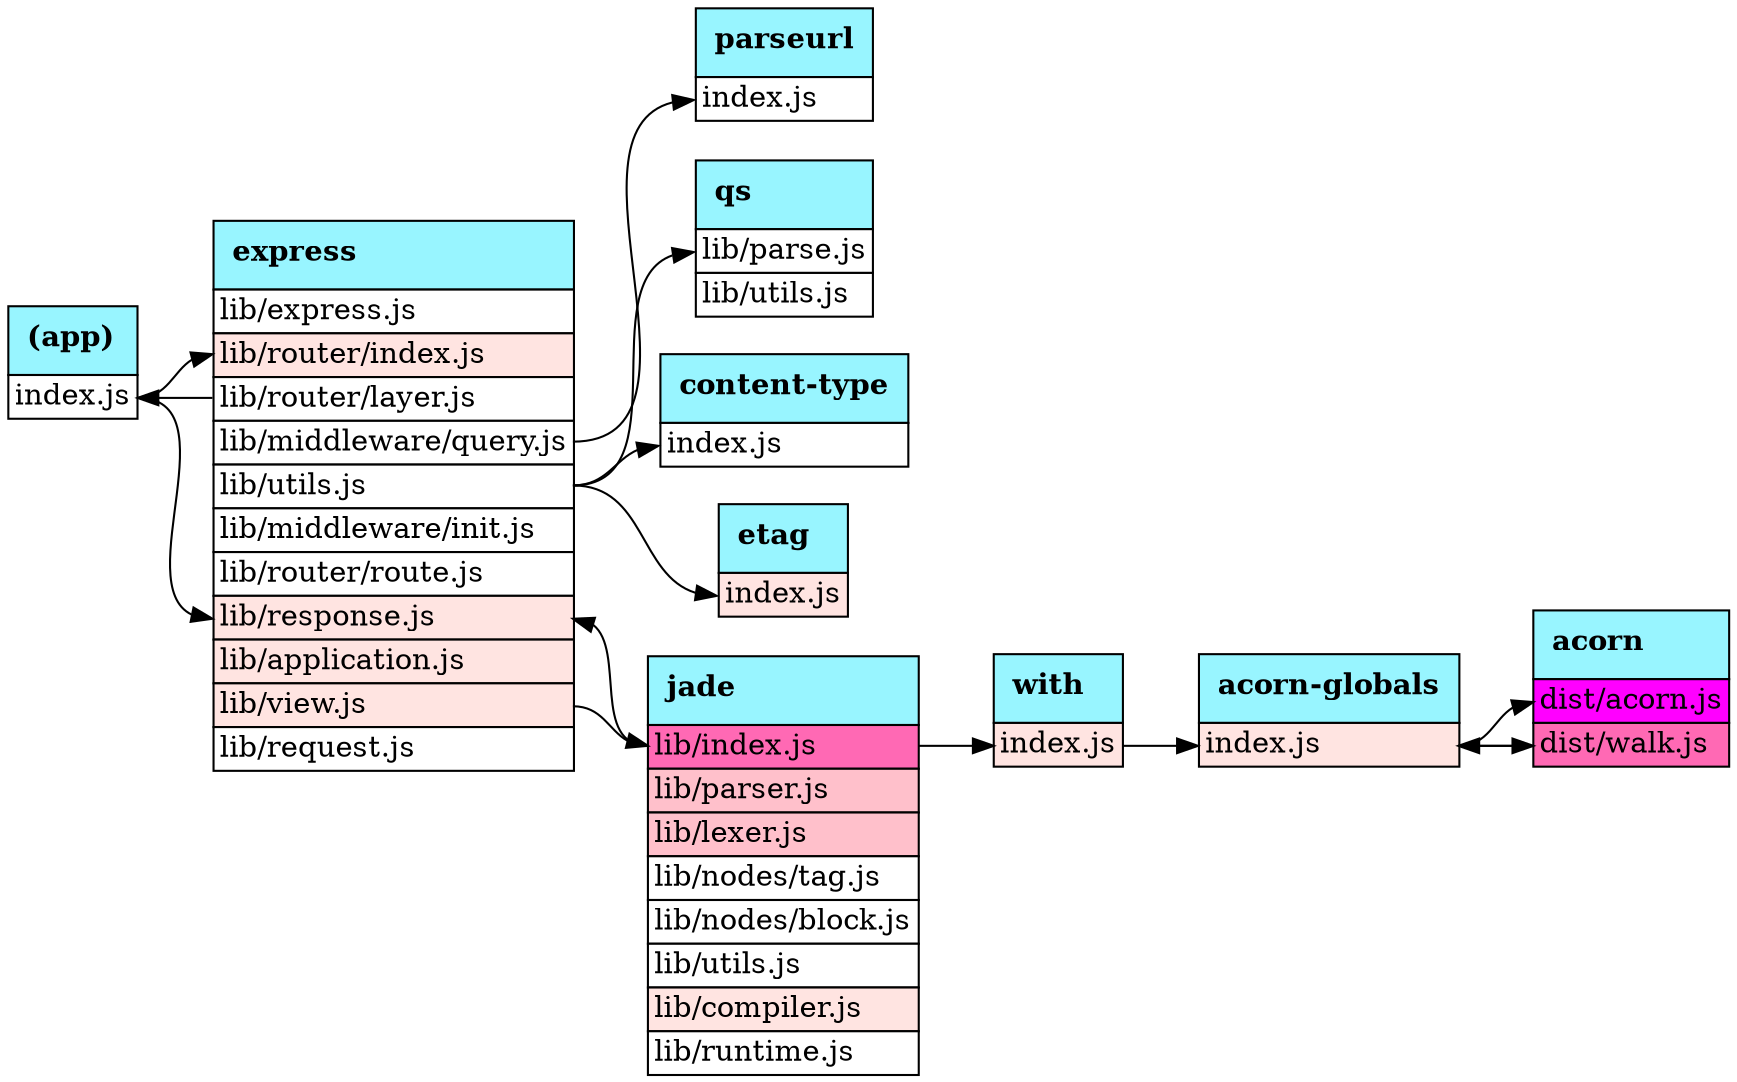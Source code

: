 digraph g {
    graph [
        rankdir = "LR"
    ];
    "(app)" [
        shape = "plain"
        label = <<table border="0" cellspacing="0">
<tr><td align="left" border="1" cellpadding="8" bgcolor="cadetblue1"><b>(app)</b></td></tr>
<tr><td port="index.js" align="left" border="1" bgcolor="white">index.js</td></tr>
</table>>
    ];
    "express" [
        shape = "plain"
        label = <<table border="0" cellspacing="0">
<tr><td align="left" border="1" cellpadding="8" bgcolor="cadetblue1"><b>express</b></td></tr>
<tr><td port="lib/express.js" align="left" border="1" bgcolor="white">lib/express.js</td></tr>
<tr><td port="lib/router/index.js" align="left" border="1" bgcolor="mistyrose">lib/router/index.js</td></tr>
<tr><td port="lib/router/layer.js" align="left" border="1" bgcolor="white">lib/router/layer.js</td></tr>
<tr><td port="lib/middleware/query.js" align="left" border="1" bgcolor="white">lib/middleware/query.js</td></tr>
<tr><td port="lib/utils.js" align="left" border="1" bgcolor="white">lib/utils.js</td></tr>
<tr><td port="lib/middleware/init.js" align="left" border="1" bgcolor="white">lib/middleware/init.js</td></tr>
<tr><td port="lib/router/route.js" align="left" border="1" bgcolor="white">lib/router/route.js</td></tr>
<tr><td port="lib/response.js" align="left" border="1" bgcolor="mistyrose">lib/response.js</td></tr>
<tr><td port="lib/application.js" align="left" border="1" bgcolor="mistyrose">lib/application.js</td></tr>
<tr><td port="lib/view.js" align="left" border="1" bgcolor="mistyrose">lib/view.js</td></tr>
<tr><td port="lib/request.js" align="left" border="1" bgcolor="white">lib/request.js</td></tr>
</table>>
    ];
    "qs" [
        shape = "plain"
        label = <<table border="0" cellspacing="0">
<tr><td align="left" border="1" cellpadding="8" bgcolor="cadetblue1"><b>qs</b></td></tr>
<tr><td port="lib/parse.js" align="left" border="1" bgcolor="white">lib/parse.js</td></tr>
<tr><td port="lib/utils.js" align="left" border="1" bgcolor="white">lib/utils.js</td></tr>
</table>>
    ];
    "jade" [
        shape = "plain"
        label = <<table border="0" cellspacing="0">
<tr><td align="left" border="1" cellpadding="8" bgcolor="cadetblue1"><b>jade</b></td></tr>
<tr><td port="lib/index.js" align="left" border="1" bgcolor="hotpink">lib/index.js</td></tr>
<tr><td port="lib/parser.js" align="left" border="1" bgcolor="pink">lib/parser.js</td></tr>
<tr><td port="lib/lexer.js" align="left" border="1" bgcolor="pink">lib/lexer.js</td></tr>
<tr><td port="lib/nodes/tag.js" align="left" border="1" bgcolor="white">lib/nodes/tag.js</td></tr>
<tr><td port="lib/nodes/block.js" align="left" border="1" bgcolor="white">lib/nodes/block.js</td></tr>
<tr><td port="lib/utils.js" align="left" border="1" bgcolor="white">lib/utils.js</td></tr>
<tr><td port="lib/compiler.js" align="left" border="1" bgcolor="mistyrose">lib/compiler.js</td></tr>
<tr><td port="lib/runtime.js" align="left" border="1" bgcolor="white">lib/runtime.js</td></tr>
</table>>
    ];
    "with" [
        shape = "plain"
        label = <<table border="0" cellspacing="0">
<tr><td align="left" border="1" cellpadding="8" bgcolor="cadetblue1"><b>with</b></td></tr>
<tr><td port="index.js" align="left" border="1" bgcolor="mistyrose">index.js</td></tr>
</table>>
    ];
    "acorn-globals" [
        shape = "plain"
        label = <<table border="0" cellspacing="0">
<tr><td align="left" border="1" cellpadding="8" bgcolor="cadetblue1"><b>acorn-globals</b></td></tr>
<tr><td port="index.js" align="left" border="1" bgcolor="mistyrose">index.js</td></tr>
</table>>
    ];
    "acorn" [
        shape = "plain"
        label = <<table border="0" cellspacing="0">
<tr><td align="left" border="1" cellpadding="8" bgcolor="cadetblue1"><b>acorn</b></td></tr>
<tr><td port="dist/acorn.js" align="left" border="1" bgcolor="magenta">dist/acorn.js</td></tr>
<tr><td port="dist/walk.js" align="left" border="1" bgcolor="hotpink">dist/walk.js</td></tr>
</table>>
    ];
    "content-type" [
        shape = "plain"
        label = <<table border="0" cellspacing="0">
<tr><td align="left" border="1" cellpadding="8" bgcolor="cadetblue1"><b>content-type</b></td></tr>
<tr><td port="index.js" align="left" border="1" bgcolor="white">index.js</td></tr>
</table>>
    ];
    "etag" [
        shape = "plain"
        label = <<table border="0" cellspacing="0">
<tr><td align="left" border="1" cellpadding="8" bgcolor="cadetblue1"><b>etag</b></td></tr>
<tr><td port="index.js" align="left" border="1" bgcolor="mistyrose">index.js</td></tr>
</table>>
    ];
    "parseurl" [
        shape = "plain"
        label = <<table border="0" cellspacing="0">
<tr><td align="left" border="1" cellpadding="8" bgcolor="cadetblue1"><b>parseurl</b></td></tr>
<tr><td port="index.js" align="left" border="1" bgcolor="white">index.js</td></tr>
</table>>
    ];
    "(app)":"index.js" -> "express":"lib/router/index.js";
    "(app)":"index.js" -> "express":"lib/response.js";
    "express":"lib/router/layer.js" -> "(app)":"index.js";
    "express":"lib/middleware/query.js" -> "parseurl":"index.js";
    "express":"lib/utils.js" -> "qs":"lib/parse.js";
    "express":"lib/utils.js" -> "content-type":"index.js";
    "express":"lib/utils.js" -> "etag":"index.js";
    "express":"lib/view.js" -> "jade":"lib/index.js";
    "jade":"lib/index.js" -> "with":"index.js";
    "jade":"lib/index.js" -> "express":"lib/response.js";
    "with":"index.js" -> "acorn-globals":"index.js";
    "acorn-globals":"index.js" -> "acorn":"dist/acorn.js";
    "acorn-globals":"index.js" -> "acorn":"dist/walk.js";
    "acorn":"dist/walk.js" -> "acorn-globals":"index.js";
}
